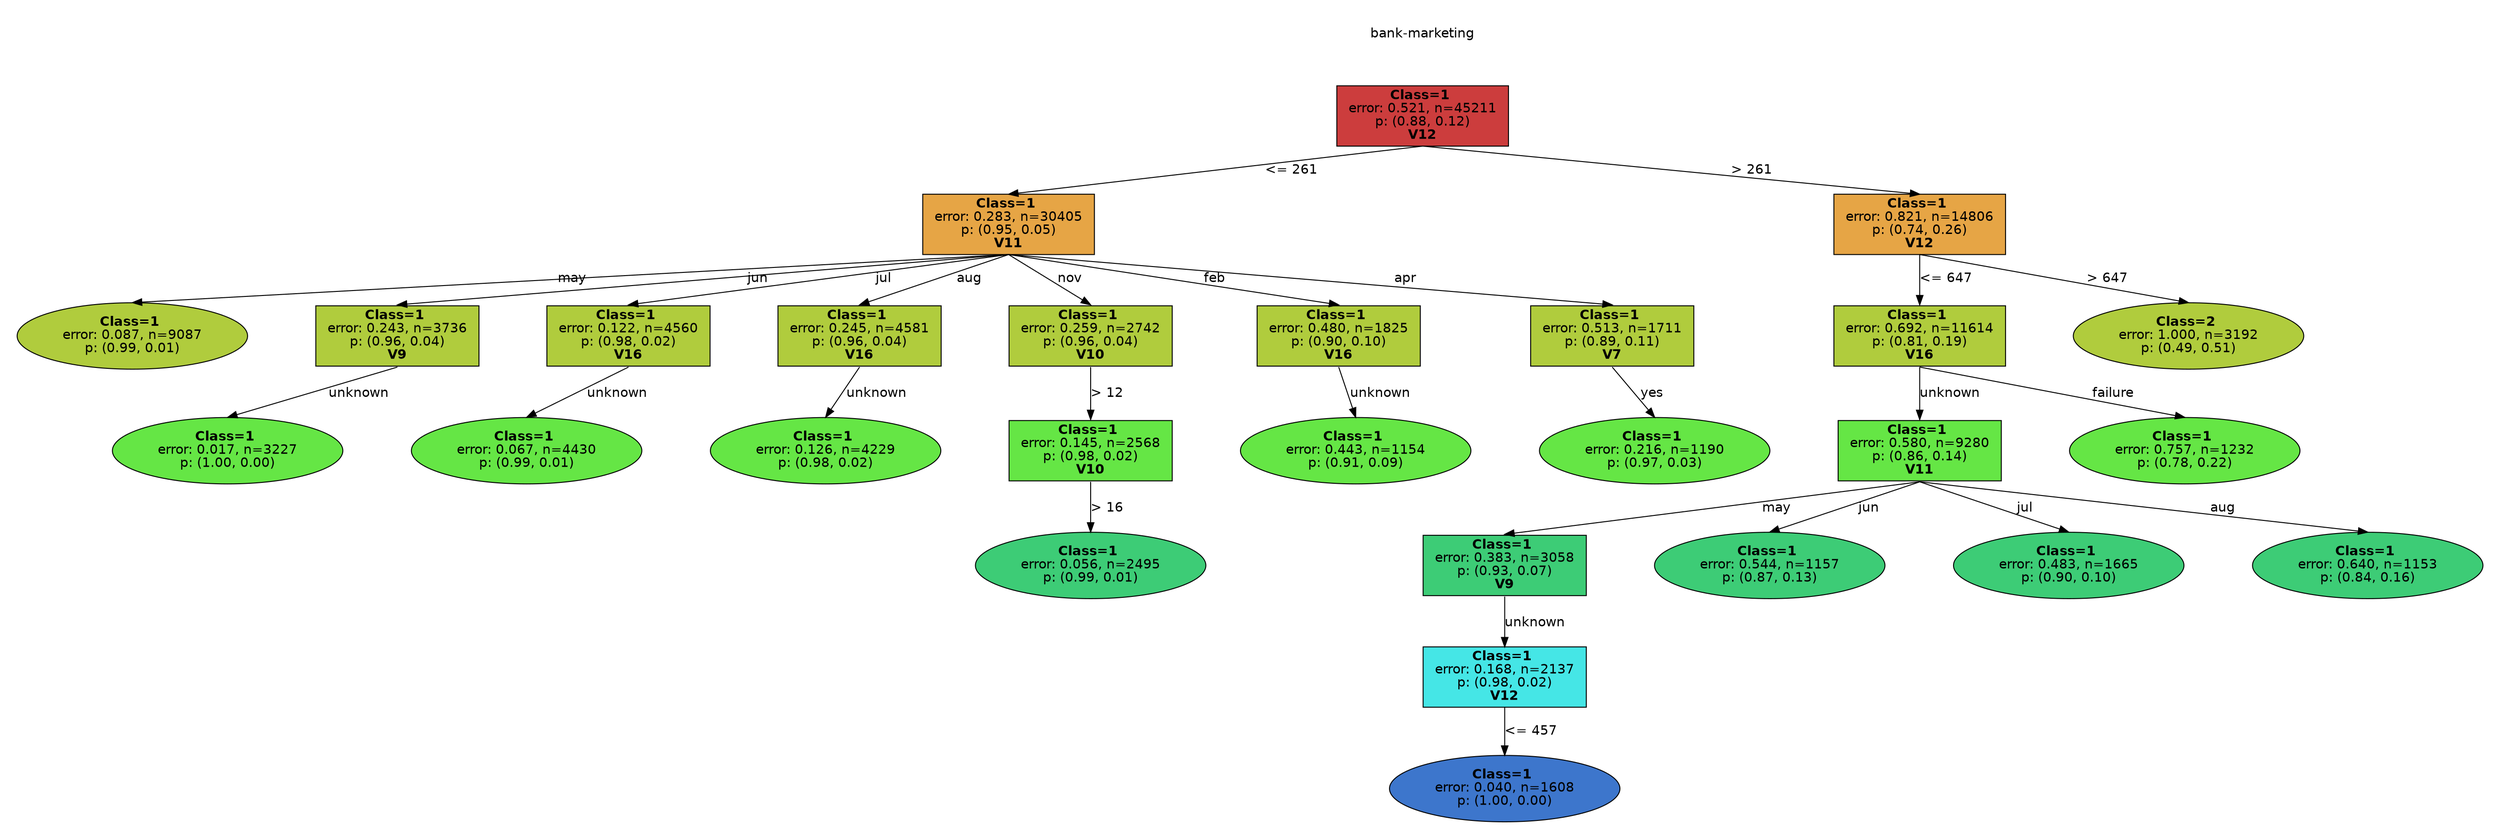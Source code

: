 digraph Tree {
splines=false;
graph [pad=".25", ranksep="0.5", nodesep="1"];
node [shape=rect, style="filled", color="black", fontname="helvetica",fillcolor="white"] ;
edge [fontname="helvetica"] ;
0 [label="bank-marketing", shape=plaintext];
0:s -> 1:n [style=invis];   
1 [label=<<b> Class=1 </b> <br/> error: 0.521, n=45211 <br/> p: (0.88, 0.12) <br/><b>V12</b>>, fillcolor="0.000 0.7 0.800", shape="rect"];
2 [label=<<b> Class=1 </b> <br/> error: 0.283, n=30405 <br/> p: (0.95, 0.05) <br/><b>V11</b>>, fillcolor="0.100 0.7 0.900", shape="rect"];
1:s -> 2:n [label="<= 261"] ;
3 [label=<<b> Class=1 </b> <br/> error: 0.087, n=9087 <br/> p: (0.99, 0.01) >, fillcolor="0.200 0.7 0.800", shape="oval"];
2:s -> 3:n [label="may"] ;
4 [label=<<b> Class=1 </b> <br/> error: 0.243, n=3736 <br/> p: (0.96, 0.04) <br/><b>V9</b>>, fillcolor="0.200 0.7 0.800", shape="rect"];
2:s -> 4:n [label="jun"] ;
5 [label=<<b> Class=1 </b> <br/> error: 0.017, n=3227 <br/> p: (1.00, 0.00) >, fillcolor="0.300 0.7 0.900", shape="oval"];
4:s -> 5:n [label="unknown"] ;
6 [label=<<b> Class=1 </b> <br/> error: 0.122, n=4560 <br/> p: (0.98, 0.02) <br/><b>V16</b>>, fillcolor="0.200 0.7 0.800", shape="rect"];
2:s -> 6:n [label="jul"] ;
7 [label=<<b> Class=1 </b> <br/> error: 0.067, n=4430 <br/> p: (0.99, 0.01) >, fillcolor="0.300 0.7 0.900", shape="oval"];
6:s -> 7:n [label="unknown"] ;
8 [label=<<b> Class=1 </b> <br/> error: 0.245, n=4581 <br/> p: (0.96, 0.04) <br/><b>V16</b>>, fillcolor="0.200 0.7 0.800", shape="rect"];
2:s -> 8:n [label="aug"] ;
9 [label=<<b> Class=1 </b> <br/> error: 0.126, n=4229 <br/> p: (0.98, 0.02) >, fillcolor="0.300 0.7 0.900", shape="oval"];
8:s -> 9:n [label="unknown"] ;
10 [label=<<b> Class=1 </b> <br/> error: 0.259, n=2742 <br/> p: (0.96, 0.04) <br/><b>V10</b>>, fillcolor="0.200 0.7 0.800", shape="rect"];
2:s -> 10:n [label="nov"] ;
11 [label=<<b> Class=1 </b> <br/> error: 0.145, n=2568 <br/> p: (0.98, 0.02) <br/><b>V10</b>>, fillcolor="0.300 0.7 0.900", shape="rect"];
10:s -> 11:n [label="> 12"] ;
12 [label=<<b> Class=1 </b> <br/> error: 0.056, n=2495 <br/> p: (0.99, 0.01) >, fillcolor="0.400 0.7 0.800", shape="oval"];
11:s -> 12:n [label="> 16"] ;
13 [label=<<b> Class=1 </b> <br/> error: 0.480, n=1825 <br/> p: (0.90, 0.10) <br/><b>V16</b>>, fillcolor="0.200 0.7 0.800", shape="rect"];
2:s -> 13:n [label="feb"] ;
14 [label=<<b> Class=1 </b> <br/> error: 0.443, n=1154 <br/> p: (0.91, 0.09) >, fillcolor="0.300 0.7 0.900", shape="oval"];
13:s -> 14:n [label="unknown"] ;
15 [label=<<b> Class=1 </b> <br/> error: 0.513, n=1711 <br/> p: (0.89, 0.11) <br/><b>V7</b>>, fillcolor="0.200 0.7 0.800", shape="rect"];
2:s -> 15:n [label="apr"] ;
16 [label=<<b> Class=1 </b> <br/> error: 0.216, n=1190 <br/> p: (0.97, 0.03) >, fillcolor="0.300 0.7 0.900", shape="oval"];
15:s -> 16:n [label="yes"] ;
17 [label=<<b> Class=1 </b> <br/> error: 0.821, n=14806 <br/> p: (0.74, 0.26) <br/><b>V12</b>>, fillcolor="0.100 0.7 0.900", shape="rect"];
1:s -> 17:n [label="> 261"] ;
18 [label=<<b> Class=1 </b> <br/> error: 0.692, n=11614 <br/> p: (0.81, 0.19) <br/><b>V16</b>>, fillcolor="0.200 0.7 0.800", shape="rect"];
17:s -> 18:n [label="<= 647"] ;
19 [label=<<b> Class=1 </b> <br/> error: 0.580, n=9280 <br/> p: (0.86, 0.14) <br/><b>V11</b>>, fillcolor="0.300 0.7 0.900", shape="rect"];
18:s -> 19:n [label="unknown"] ;
20 [label=<<b> Class=1 </b> <br/> error: 0.383, n=3058 <br/> p: (0.93, 0.07) <br/><b>V9</b>>, fillcolor="0.400 0.7 0.800", shape="rect"];
19:s -> 20:n [label="may"] ;
21 [label=<<b> Class=1 </b> <br/> error: 0.168, n=2137 <br/> p: (0.98, 0.02) <br/><b>V12</b>>, fillcolor="0.500 0.7 0.900", shape="rect"];
20:s -> 21:n [label="unknown"] ;
22 [label=<<b> Class=1 </b> <br/> error: 0.040, n=1608 <br/> p: (1.00, 0.00) >, fillcolor="0.600 0.7 0.800", shape="oval"];
21:s -> 22:n [label="<= 457"] ;
23 [label=<<b> Class=1 </b> <br/> error: 0.544, n=1157 <br/> p: (0.87, 0.13) >, fillcolor="0.400 0.7 0.800", shape="oval"];
19:s -> 23:n [label="jun"] ;
24 [label=<<b> Class=1 </b> <br/> error: 0.483, n=1665 <br/> p: (0.90, 0.10) >, fillcolor="0.400 0.7 0.800", shape="oval"];
19:s -> 24:n [label="jul"] ;
25 [label=<<b> Class=1 </b> <br/> error: 0.640, n=1153 <br/> p: (0.84, 0.16) >, fillcolor="0.400 0.7 0.800", shape="oval"];
19:s -> 25:n [label="aug"] ;
26 [label=<<b> Class=1 </b> <br/> error: 0.757, n=1232 <br/> p: (0.78, 0.22) >, fillcolor="0.300 0.7 0.900", shape="oval"];
18:s -> 26:n [label="failure"] ;
27 [label=<<b> Class=2 </b> <br/> error: 1.000, n=3192 <br/> p: (0.49, 0.51) >, fillcolor="0.200 0.7 0.800", shape="oval"];
17:s -> 27:n [label="> 647"] ;

}